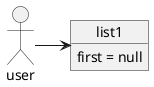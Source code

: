 @startuml
allow_mixing

actor user

object list1 {
	first = null
}

user -right-> list1

@enduml

@startuml
allow_mixing

actor user

object list1 {
	first = element1
}

user -right-> list1

object element1 {
	next = element2
	value = "Mary"
}

object element2 {
	next = element3
	value = "had"
}
object element3 {
	next = element4
	value = "a"
}
object element4 {
	next = element5
	value = "little"
}
object element5 {
	value = "lamb"
	next = null
}

list1 *-right-> element1
element1 *-right-> element2
element2 *-right-> element3
element3 *-right-> element4
element4 *-right-> element5

@enduml

@startuml
allow_mixing

actor user

object list1 {
	first = element1
}

user -right-> list1

object element1 {
	next = element2
	value = "Mary"
}

object element2 {
	next = element3
	value = "had"
}

object element3 {
	next = element5
	value = "a"
}

object element4 {
	next = element5
	value = "little"
}

object element5 {
	value = "lamb"
	next = null
}

list1 *-right-> element1
element1 *-right-> element2
element2 *-right-> element5
element4 *-right-> element5

@enduml
